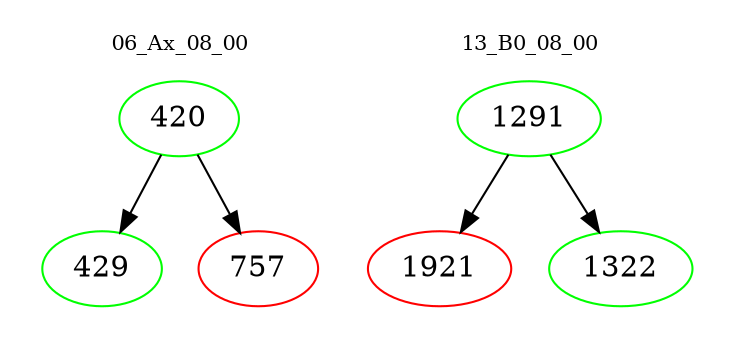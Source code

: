 digraph{
subgraph cluster_0 {
color = white
label = "06_Ax_08_00";
fontsize=10;
T0_420 [label="420", color="green"]
T0_420 -> T0_429 [color="black"]
T0_429 [label="429", color="green"]
T0_420 -> T0_757 [color="black"]
T0_757 [label="757", color="red"]
}
subgraph cluster_1 {
color = white
label = "13_B0_08_00";
fontsize=10;
T1_1291 [label="1291", color="green"]
T1_1291 -> T1_1921 [color="black"]
T1_1921 [label="1921", color="red"]
T1_1291 -> T1_1322 [color="black"]
T1_1322 [label="1322", color="green"]
}
}
